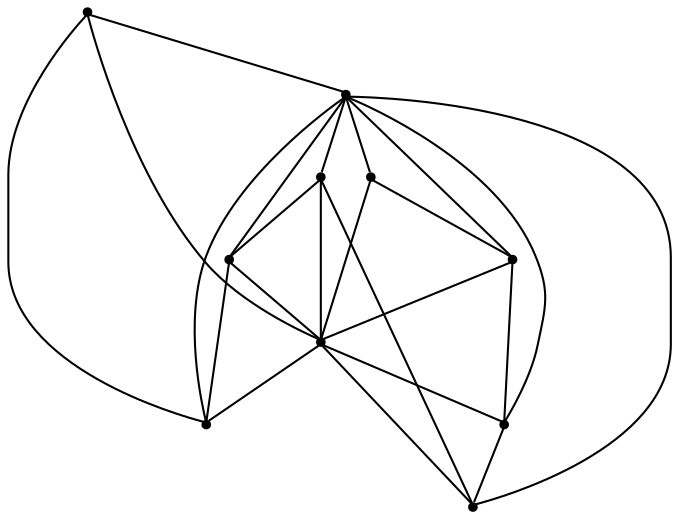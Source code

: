 graph {
  node [shape=point,comment="{\"directed\":false,\"doi\":\"10.1007/978-3-319-27261-0_25\",\"figure\":\"4 (1)\"}"]

  v0 [pos="1553.1578487138818,438.270186092797"]
  v1 [pos="1338.3798922101653,315.54048010132965"]
  v2 [pos="1491.7928318349946,438.270186092797"]
  v3 [pos="1430.4299451680997,438.270186092797"]
  v4 [pos="1338.3798922101653,560.9974121663676"]
  v5 [pos="1369.063974462947,438.270186092797"]
  v6 [pos="1246.3328914962801,438.270186092797"]
  v7 [pos="1123.6029849153408,438.27018609279696"]
  v8 [pos="1307.6989575840596,438.270186092797"]
  v9 [pos="1184.967874617393,438.270186092797"]

  v0 -- v1 [id="-1",pos="1553.1578487138818,438.270186092797 1338.3798922101653,315.54048010132965 1338.3798922101653,315.54048010132965 1338.3798922101653,315.54048010132965"]
  v7 -- v9 [id="-2",pos="1123.6029849153408,438.27018609279696 1184.967874617393,438.270186092797 1184.967874617393,438.270186092797 1184.967874617393,438.270186092797"]
  v7 -- v4 [id="-3",pos="1123.6029849153408,438.27018609279696 1338.3798922101653,560.9974121663676 1338.3798922101653,560.9974121663676 1338.3798922101653,560.9974121663676"]
  v9 -- v6 [id="-4",pos="1184.967874617393,438.270186092797 1246.3328914962801,438.270186092797 1246.3328914962801,438.270186092797 1246.3328914962801,438.270186092797"]
  v9 -- v4 [id="-5",pos="1184.967874617393,438.270186092797 1338.3798922101653,560.9974121663676 1338.3798922101653,560.9974121663676 1338.3798922101653,560.9974121663676"]
  v9 -- v1 [id="-6",pos="1184.967874617393,438.270186092797 1338.3798922101653,315.54048010132965 1338.3798922101653,315.54048010132965 1338.3798922101653,315.54048010132965"]
  v6 -- v8 [id="-7",pos="1246.3328914962801,438.270186092797 1307.6989575840596,438.270186092797 1307.6989575840596,438.270186092797 1307.6989575840596,438.270186092797"]
  v8 -- v5 [id="-8",pos="1307.6989575840596,438.270186092797 1369.063974462947,438.270186092797 1369.063974462947,438.270186092797 1369.063974462947,438.270186092797"]
  v8 -- v4 [id="-9",pos="1307.6989575840596,438.270186092797 1338.3798922101653,560.9974121663676 1338.3798922101653,560.9974121663676 1338.3798922101653,560.9974121663676"]
  v8 -- v1 [id="-10",pos="1307.6989575840596,438.270186092797 1338.3798922101653,315.54048010132965 1338.3798922101653,315.54048010132965 1338.3798922101653,315.54048010132965"]
  v4 -- v2 [id="-11",pos="1338.3798922101653,560.9974121663676 1491.7928318349946,438.270186092797 1491.7928318349946,438.270186092797 1491.7928318349946,438.270186092797"]
  v4 -- v5 [id="-12",pos="1338.3798922101653,560.9974121663676 1369.063974462947,438.270186092797 1369.063974462947,438.270186092797 1369.063974462947,438.270186092797"]
  v4 -- v0 [id="-13",pos="1338.3798922101653,560.9974121663676 1553.1578487138818,438.270186092797 1553.1578487138818,438.270186092797 1553.1578487138818,438.270186092797"]
  v4 -- v6 [id="-14",pos="1338.3798922101653,560.9974121663676 1246.3328914962801,438.270186092797 1246.3328914962801,438.270186092797 1246.3328914962801,438.270186092797"]
  v1 -- v7 [id="-15",pos="1338.3798922101653,315.54048010132965 1123.6029849153408,438.27018609279696 1123.6029849153408,438.27018609279696 1123.6029849153408,438.27018609279696"]
  v1 -- v6 [id="-16",pos="1338.3798922101653,315.54048010132965 1246.3328914962801,438.270186092797 1246.3328914962801,438.270186092797 1246.3328914962801,438.270186092797"]
  v1 -- v2 [id="-17",pos="1338.3798922101653,315.54048010132965 1491.7928318349946,438.270186092797 1491.7928318349946,438.270186092797 1491.7928318349946,438.270186092797"]
  v1 -- v5 [id="-18",pos="1338.3798922101653,315.54048010132965 1369.063974462947,438.270186092797 1369.063974462947,438.270186092797 1369.063974462947,438.270186092797"]
  v5 -- v3 [id="-19",pos="1369.063974462947,438.270186092797 1430.4299451680997,438.270186092797 1430.4299451680997,438.270186092797 1430.4299451680997,438.270186092797"]
  v3 -- v2 [id="-20",pos="1430.4299451680997,438.270186092797 1491.7928318349946,438.270186092797 1491.7928318349946,438.270186092797 1491.7928318349946,438.270186092797"]
  v3 -- v4 [id="-21",pos="1430.4299451680997,438.270186092797 1338.3798922101653,560.9974121663676 1338.3798922101653,560.9974121663676 1338.3798922101653,560.9974121663676"]
  v3 -- v1 [id="-22",pos="1430.4299451680997,438.270186092797 1338.3798922101653,315.54048010132965 1338.3798922101653,315.54048010132965 1338.3798922101653,315.54048010132965"]
  v2 -- v0 [id="-23",pos="1491.7928318349946,438.270186092797 1553.1578487138818,438.270186092797 1553.1578487138818,438.270186092797 1553.1578487138818,438.270186092797"]
}